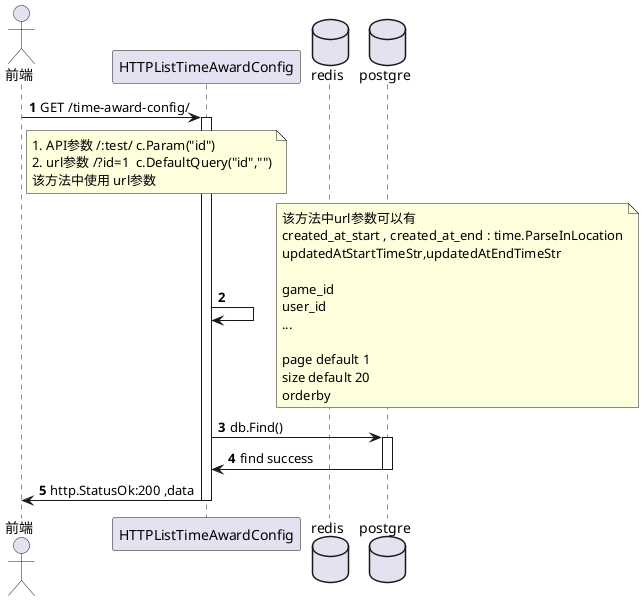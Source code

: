 @startuml
'https://plantuml.com/sequence-diagram

autonumber
actor "前端" as user
participant "HTTPListTimeAwardConfig" as controller
database "redis" as redis
database "postgre" as db

user ->controller ++ : GET /time-award-config/
note right user
# API参数 /:test/ c.Param("id")
# url参数 /?id=1  c.DefaultQuery("id","")
该方法中使用 url参数
end note

controller -> controller
note right
该方法中url参数可以有
created_at_start , created_at_end : time.ParseInLocation
updatedAtStartTimeStr,updatedAtEndTimeStr

game_id
user_id
...

page default 1
size default 20
orderby
end note

controller -> db ++ : db.Find()
controller <- db -- : find success

user <- controller -- : http.StatusOk:200 ,data
@enduml